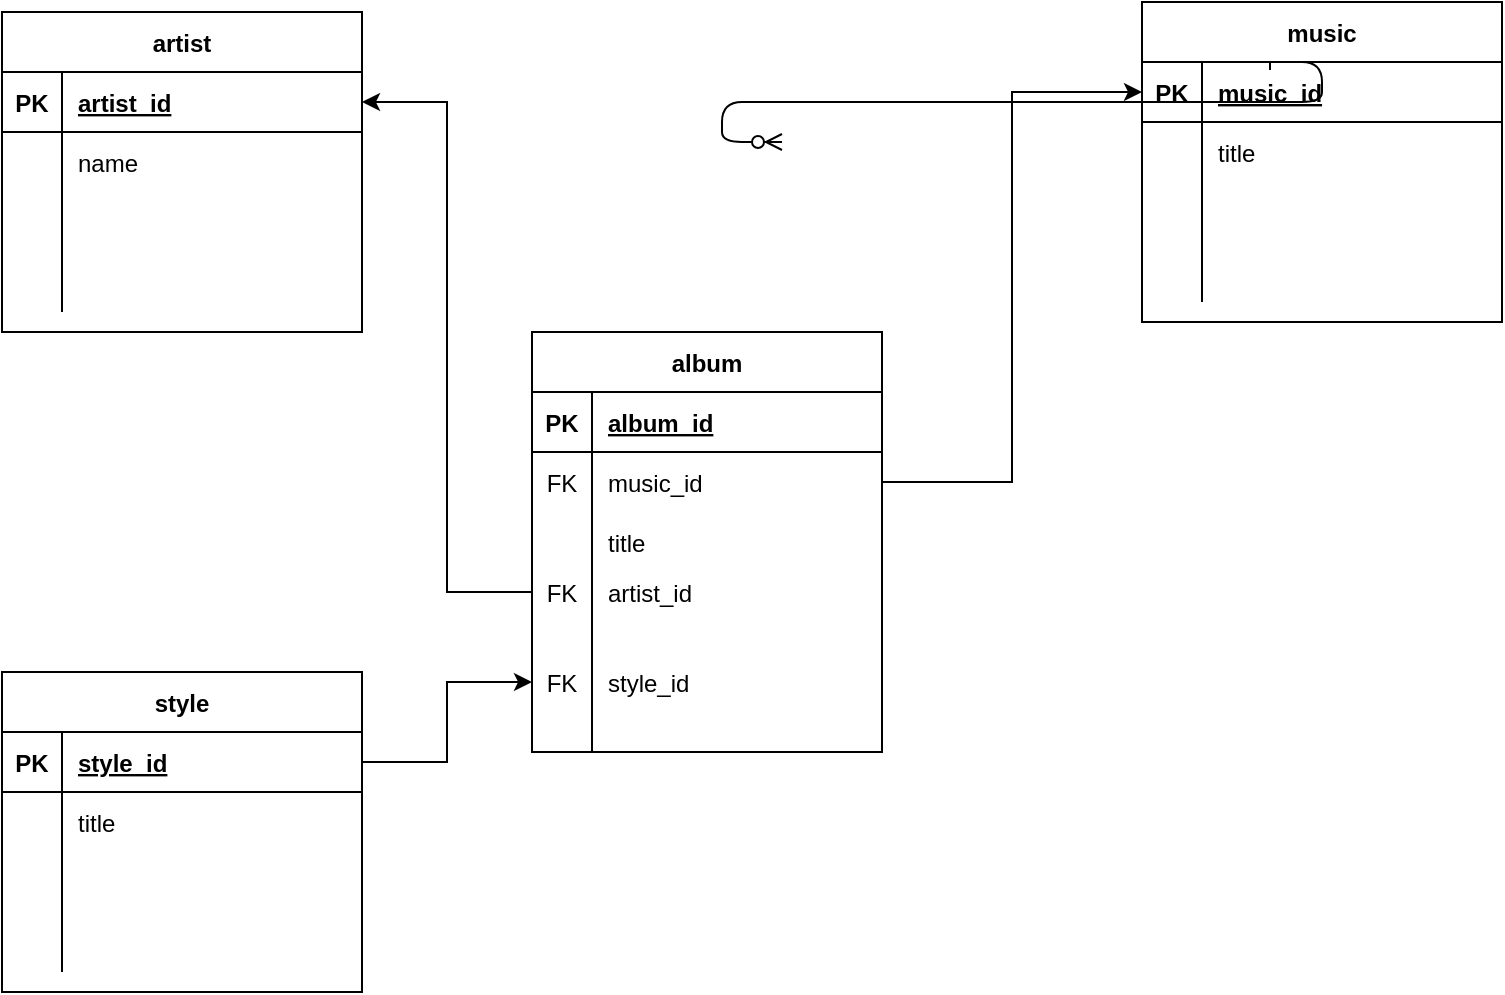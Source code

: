 <mxfile version="14.7.1" type="github">
  <diagram id="R2lEEEUBdFMjLlhIrx00" name="Page-1">
    <mxGraphModel dx="1426" dy="753" grid="1" gridSize="10" guides="1" tooltips="1" connect="1" arrows="1" fold="1" page="1" pageScale="1" pageWidth="850" pageHeight="1100" math="0" shadow="0" extFonts="Permanent Marker^https://fonts.googleapis.com/css?family=Permanent+Marker">
      <root>
        <mxCell id="0" />
        <mxCell id="1" parent="0" />
        <mxCell id="C-vyLk0tnHw3VtMMgP7b-12" value="" style="edgeStyle=entityRelationEdgeStyle;endArrow=ERzeroToMany;startArrow=ERone;endFill=1;startFill=0;" parent="1" target="C-vyLk0tnHw3VtMMgP7b-17" edge="1">
          <mxGeometry width="100" height="100" relative="1" as="geometry">
            <mxPoint x="700" y="165" as="sourcePoint" />
            <mxPoint x="460" y="205" as="targetPoint" />
          </mxGeometry>
        </mxCell>
        <mxCell id="E6mBlBKk1vPAGo09ePSr-1" value="album" style="shape=table;startSize=30;container=1;collapsible=1;childLayout=tableLayout;fixedRows=1;rowLines=0;fontStyle=1;align=center;resizeLast=1;" vertex="1" parent="1">
          <mxGeometry x="335" y="300" width="175" height="210" as="geometry" />
        </mxCell>
        <mxCell id="E6mBlBKk1vPAGo09ePSr-2" value="" style="shape=partialRectangle;collapsible=0;dropTarget=0;pointerEvents=0;fillColor=none;top=0;left=0;bottom=1;right=0;points=[[0,0.5],[1,0.5]];portConstraint=eastwest;" vertex="1" parent="E6mBlBKk1vPAGo09ePSr-1">
          <mxGeometry y="30" width="175" height="30" as="geometry" />
        </mxCell>
        <mxCell id="E6mBlBKk1vPAGo09ePSr-3" value="PK" style="shape=partialRectangle;connectable=0;fillColor=none;top=0;left=0;bottom=0;right=0;fontStyle=1;overflow=hidden;" vertex="1" parent="E6mBlBKk1vPAGo09ePSr-2">
          <mxGeometry width="30" height="30" as="geometry" />
        </mxCell>
        <mxCell id="E6mBlBKk1vPAGo09ePSr-4" value="album_id" style="shape=partialRectangle;connectable=0;fillColor=none;top=0;left=0;bottom=0;right=0;align=left;spacingLeft=6;fontStyle=5;overflow=hidden;" vertex="1" parent="E6mBlBKk1vPAGo09ePSr-2">
          <mxGeometry x="30" width="145" height="30" as="geometry" />
        </mxCell>
        <mxCell id="E6mBlBKk1vPAGo09ePSr-5" value="" style="shape=partialRectangle;collapsible=0;dropTarget=0;pointerEvents=0;fillColor=none;top=0;left=0;bottom=0;right=0;points=[[0,0.5],[1,0.5]];portConstraint=eastwest;" vertex="1" parent="E6mBlBKk1vPAGo09ePSr-1">
          <mxGeometry y="60" width="175" height="30" as="geometry" />
        </mxCell>
        <mxCell id="E6mBlBKk1vPAGo09ePSr-6" value="FK" style="shape=partialRectangle;connectable=0;fillColor=none;top=0;left=0;bottom=0;right=0;editable=1;overflow=hidden;" vertex="1" parent="E6mBlBKk1vPAGo09ePSr-5">
          <mxGeometry width="30" height="30" as="geometry" />
        </mxCell>
        <mxCell id="E6mBlBKk1vPAGo09ePSr-7" value="music_id" style="shape=partialRectangle;connectable=0;fillColor=none;top=0;left=0;bottom=0;right=0;align=left;spacingLeft=6;overflow=hidden;" vertex="1" parent="E6mBlBKk1vPAGo09ePSr-5">
          <mxGeometry x="30" width="145" height="30" as="geometry" />
        </mxCell>
        <mxCell id="E6mBlBKk1vPAGo09ePSr-8" value="" style="shape=partialRectangle;collapsible=0;dropTarget=0;pointerEvents=0;fillColor=none;top=0;left=0;bottom=0;right=0;points=[[0,0.5],[1,0.5]];portConstraint=eastwest;" vertex="1" parent="E6mBlBKk1vPAGo09ePSr-1">
          <mxGeometry y="90" width="175" height="30" as="geometry" />
        </mxCell>
        <mxCell id="E6mBlBKk1vPAGo09ePSr-9" value="" style="shape=partialRectangle;connectable=0;fillColor=none;top=0;left=0;bottom=0;right=0;editable=1;overflow=hidden;" vertex="1" parent="E6mBlBKk1vPAGo09ePSr-8">
          <mxGeometry width="30" height="30" as="geometry" />
        </mxCell>
        <mxCell id="E6mBlBKk1vPAGo09ePSr-10" value="title" style="shape=partialRectangle;connectable=0;fillColor=none;top=0;left=0;bottom=0;right=0;align=left;spacingLeft=6;overflow=hidden;" vertex="1" parent="E6mBlBKk1vPAGo09ePSr-8">
          <mxGeometry x="30" width="145" height="30" as="geometry" />
        </mxCell>
        <mxCell id="E6mBlBKk1vPAGo09ePSr-67" value="" style="shape=partialRectangle;collapsible=0;dropTarget=0;pointerEvents=0;fillColor=none;top=0;left=0;bottom=0;right=0;points=[[0,0.5],[1,0.5]];portConstraint=eastwest;" vertex="1" parent="E6mBlBKk1vPAGo09ePSr-1">
          <mxGeometry y="120" width="175" height="20" as="geometry" />
        </mxCell>
        <mxCell id="E6mBlBKk1vPAGo09ePSr-68" value="FK" style="shape=partialRectangle;connectable=0;fillColor=none;top=0;left=0;bottom=0;right=0;fontStyle=0;overflow=hidden;" vertex="1" parent="E6mBlBKk1vPAGo09ePSr-67">
          <mxGeometry width="30" height="20" as="geometry" />
        </mxCell>
        <mxCell id="E6mBlBKk1vPAGo09ePSr-69" value="artist_id" style="shape=partialRectangle;connectable=0;fillColor=none;top=0;left=0;bottom=0;right=0;align=left;spacingLeft=6;fontStyle=0;overflow=hidden;" vertex="1" parent="E6mBlBKk1vPAGo09ePSr-67">
          <mxGeometry x="30" width="145" height="20" as="geometry" />
        </mxCell>
        <mxCell id="E6mBlBKk1vPAGo09ePSr-63" value="" style="shape=partialRectangle;collapsible=0;dropTarget=0;pointerEvents=0;fillColor=none;top=0;left=0;bottom=0;right=0;points=[[0,0.5],[1,0.5]];portConstraint=eastwest;" vertex="1" parent="E6mBlBKk1vPAGo09ePSr-1">
          <mxGeometry y="140" width="175" height="20" as="geometry" />
        </mxCell>
        <mxCell id="E6mBlBKk1vPAGo09ePSr-64" value="" style="shape=partialRectangle;connectable=0;fillColor=none;top=0;left=0;bottom=0;right=0;fontStyle=0;overflow=hidden;" vertex="1" parent="E6mBlBKk1vPAGo09ePSr-63">
          <mxGeometry width="30" height="20" as="geometry" />
        </mxCell>
        <mxCell id="E6mBlBKk1vPAGo09ePSr-65" value="" style="shape=partialRectangle;connectable=0;fillColor=none;top=0;left=0;bottom=0;right=0;align=left;spacingLeft=6;fontStyle=0;overflow=hidden;" vertex="1" parent="E6mBlBKk1vPAGo09ePSr-63">
          <mxGeometry x="30" width="145" height="20" as="geometry" />
        </mxCell>
        <mxCell id="E6mBlBKk1vPAGo09ePSr-14" value="" style="shape=partialRectangle;collapsible=0;dropTarget=0;pointerEvents=0;fillColor=none;top=0;left=0;bottom=0;right=0;points=[[0,0.5],[1,0.5]];portConstraint=eastwest;" vertex="1" parent="E6mBlBKk1vPAGo09ePSr-1">
          <mxGeometry y="160" width="175" height="30" as="geometry" />
        </mxCell>
        <mxCell id="E6mBlBKk1vPAGo09ePSr-15" value="FK" style="shape=partialRectangle;connectable=0;fillColor=none;top=0;left=0;bottom=0;right=0;editable=1;overflow=hidden;" vertex="1" parent="E6mBlBKk1vPAGo09ePSr-14">
          <mxGeometry width="30" height="30" as="geometry" />
        </mxCell>
        <mxCell id="E6mBlBKk1vPAGo09ePSr-16" value="style_id" style="shape=partialRectangle;connectable=0;fillColor=none;top=0;left=0;bottom=0;right=0;align=left;spacingLeft=6;overflow=hidden;" vertex="1" parent="E6mBlBKk1vPAGo09ePSr-14">
          <mxGeometry x="30" width="145" height="30" as="geometry" />
        </mxCell>
        <mxCell id="E6mBlBKk1vPAGo09ePSr-11" value="" style="shape=partialRectangle;collapsible=0;dropTarget=0;pointerEvents=0;fillColor=none;top=0;left=0;bottom=0;right=0;points=[[0,0.5],[1,0.5]];portConstraint=eastwest;" vertex="1" parent="E6mBlBKk1vPAGo09ePSr-1">
          <mxGeometry y="190" width="175" height="20" as="geometry" />
        </mxCell>
        <mxCell id="E6mBlBKk1vPAGo09ePSr-12" value="" style="shape=partialRectangle;connectable=0;fillColor=none;top=0;left=0;bottom=0;right=0;editable=1;overflow=hidden;" vertex="1" parent="E6mBlBKk1vPAGo09ePSr-11">
          <mxGeometry width="30" height="20" as="geometry" />
        </mxCell>
        <mxCell id="E6mBlBKk1vPAGo09ePSr-13" value="" style="shape=partialRectangle;connectable=0;fillColor=none;top=0;left=0;bottom=0;right=0;align=left;spacingLeft=6;overflow=hidden;" vertex="1" parent="E6mBlBKk1vPAGo09ePSr-11">
          <mxGeometry x="30" width="145" height="20" as="geometry" />
        </mxCell>
        <mxCell id="E6mBlBKk1vPAGo09ePSr-17" value="artist" style="shape=table;startSize=30;container=1;collapsible=1;childLayout=tableLayout;fixedRows=1;rowLines=0;fontStyle=1;align=center;resizeLast=1;" vertex="1" parent="1">
          <mxGeometry x="70" y="140" width="180" height="160" as="geometry" />
        </mxCell>
        <mxCell id="E6mBlBKk1vPAGo09ePSr-18" value="" style="shape=partialRectangle;collapsible=0;dropTarget=0;pointerEvents=0;fillColor=none;top=0;left=0;bottom=1;right=0;points=[[0,0.5],[1,0.5]];portConstraint=eastwest;" vertex="1" parent="E6mBlBKk1vPAGo09ePSr-17">
          <mxGeometry y="30" width="180" height="30" as="geometry" />
        </mxCell>
        <mxCell id="E6mBlBKk1vPAGo09ePSr-19" value="PK" style="shape=partialRectangle;connectable=0;fillColor=none;top=0;left=0;bottom=0;right=0;fontStyle=1;overflow=hidden;" vertex="1" parent="E6mBlBKk1vPAGo09ePSr-18">
          <mxGeometry width="30" height="30" as="geometry" />
        </mxCell>
        <mxCell id="E6mBlBKk1vPAGo09ePSr-20" value="artist_id" style="shape=partialRectangle;connectable=0;fillColor=none;top=0;left=0;bottom=0;right=0;align=left;spacingLeft=6;fontStyle=5;overflow=hidden;" vertex="1" parent="E6mBlBKk1vPAGo09ePSr-18">
          <mxGeometry x="30" width="150" height="30" as="geometry" />
        </mxCell>
        <mxCell id="E6mBlBKk1vPAGo09ePSr-21" value="" style="shape=partialRectangle;collapsible=0;dropTarget=0;pointerEvents=0;fillColor=none;top=0;left=0;bottom=0;right=0;points=[[0,0.5],[1,0.5]];portConstraint=eastwest;" vertex="1" parent="E6mBlBKk1vPAGo09ePSr-17">
          <mxGeometry y="60" width="180" height="30" as="geometry" />
        </mxCell>
        <mxCell id="E6mBlBKk1vPAGo09ePSr-22" value="" style="shape=partialRectangle;connectable=0;fillColor=none;top=0;left=0;bottom=0;right=0;editable=1;overflow=hidden;" vertex="1" parent="E6mBlBKk1vPAGo09ePSr-21">
          <mxGeometry width="30" height="30" as="geometry" />
        </mxCell>
        <mxCell id="E6mBlBKk1vPAGo09ePSr-23" value="name" style="shape=partialRectangle;connectable=0;fillColor=none;top=0;left=0;bottom=0;right=0;align=left;spacingLeft=6;overflow=hidden;" vertex="1" parent="E6mBlBKk1vPAGo09ePSr-21">
          <mxGeometry x="30" width="150" height="30" as="geometry" />
        </mxCell>
        <mxCell id="E6mBlBKk1vPAGo09ePSr-24" value="" style="shape=partialRectangle;collapsible=0;dropTarget=0;pointerEvents=0;fillColor=none;top=0;left=0;bottom=0;right=0;points=[[0,0.5],[1,0.5]];portConstraint=eastwest;" vertex="1" parent="E6mBlBKk1vPAGo09ePSr-17">
          <mxGeometry y="90" width="180" height="30" as="geometry" />
        </mxCell>
        <mxCell id="E6mBlBKk1vPAGo09ePSr-25" value="" style="shape=partialRectangle;connectable=0;fillColor=none;top=0;left=0;bottom=0;right=0;editable=1;overflow=hidden;" vertex="1" parent="E6mBlBKk1vPAGo09ePSr-24">
          <mxGeometry width="30" height="30" as="geometry" />
        </mxCell>
        <mxCell id="E6mBlBKk1vPAGo09ePSr-26" value="" style="shape=partialRectangle;connectable=0;fillColor=none;top=0;left=0;bottom=0;right=0;align=left;spacingLeft=6;overflow=hidden;" vertex="1" parent="E6mBlBKk1vPAGo09ePSr-24">
          <mxGeometry x="30" width="150" height="30" as="geometry" />
        </mxCell>
        <mxCell id="E6mBlBKk1vPAGo09ePSr-27" value="" style="shape=partialRectangle;collapsible=0;dropTarget=0;pointerEvents=0;fillColor=none;top=0;left=0;bottom=0;right=0;points=[[0,0.5],[1,0.5]];portConstraint=eastwest;" vertex="1" parent="E6mBlBKk1vPAGo09ePSr-17">
          <mxGeometry y="120" width="180" height="30" as="geometry" />
        </mxCell>
        <mxCell id="E6mBlBKk1vPAGo09ePSr-28" value="" style="shape=partialRectangle;connectable=0;fillColor=none;top=0;left=0;bottom=0;right=0;editable=1;overflow=hidden;" vertex="1" parent="E6mBlBKk1vPAGo09ePSr-27">
          <mxGeometry width="30" height="30" as="geometry" />
        </mxCell>
        <mxCell id="E6mBlBKk1vPAGo09ePSr-29" value="" style="shape=partialRectangle;connectable=0;fillColor=none;top=0;left=0;bottom=0;right=0;align=left;spacingLeft=6;overflow=hidden;" vertex="1" parent="E6mBlBKk1vPAGo09ePSr-27">
          <mxGeometry x="30" width="150" height="30" as="geometry" />
        </mxCell>
        <mxCell id="E6mBlBKk1vPAGo09ePSr-30" value="music" style="shape=table;startSize=30;container=1;collapsible=1;childLayout=tableLayout;fixedRows=1;rowLines=0;fontStyle=1;align=center;resizeLast=1;" vertex="1" parent="1">
          <mxGeometry x="640" y="135" width="180" height="160" as="geometry" />
        </mxCell>
        <mxCell id="E6mBlBKk1vPAGo09ePSr-31" value="" style="shape=partialRectangle;collapsible=0;dropTarget=0;pointerEvents=0;fillColor=none;top=0;left=0;bottom=1;right=0;points=[[0,0.5],[1,0.5]];portConstraint=eastwest;" vertex="1" parent="E6mBlBKk1vPAGo09ePSr-30">
          <mxGeometry y="30" width="180" height="30" as="geometry" />
        </mxCell>
        <mxCell id="E6mBlBKk1vPAGo09ePSr-32" value="PK" style="shape=partialRectangle;connectable=0;fillColor=none;top=0;left=0;bottom=0;right=0;fontStyle=1;overflow=hidden;" vertex="1" parent="E6mBlBKk1vPAGo09ePSr-31">
          <mxGeometry width="30" height="30" as="geometry" />
        </mxCell>
        <mxCell id="E6mBlBKk1vPAGo09ePSr-33" value="music_id" style="shape=partialRectangle;connectable=0;fillColor=none;top=0;left=0;bottom=0;right=0;align=left;spacingLeft=6;fontStyle=5;overflow=hidden;" vertex="1" parent="E6mBlBKk1vPAGo09ePSr-31">
          <mxGeometry x="30" width="150" height="30" as="geometry" />
        </mxCell>
        <mxCell id="E6mBlBKk1vPAGo09ePSr-34" value="" style="shape=partialRectangle;collapsible=0;dropTarget=0;pointerEvents=0;fillColor=none;top=0;left=0;bottom=0;right=0;points=[[0,0.5],[1,0.5]];portConstraint=eastwest;" vertex="1" parent="E6mBlBKk1vPAGo09ePSr-30">
          <mxGeometry y="60" width="180" height="30" as="geometry" />
        </mxCell>
        <mxCell id="E6mBlBKk1vPAGo09ePSr-35" value="" style="shape=partialRectangle;connectable=0;fillColor=none;top=0;left=0;bottom=0;right=0;editable=1;overflow=hidden;" vertex="1" parent="E6mBlBKk1vPAGo09ePSr-34">
          <mxGeometry width="30" height="30" as="geometry" />
        </mxCell>
        <object label="title" VARCHAR="50" id="E6mBlBKk1vPAGo09ePSr-36">
          <mxCell style="shape=partialRectangle;connectable=0;fillColor=none;top=0;left=0;bottom=0;right=0;align=left;spacingLeft=6;overflow=hidden;" vertex="1" parent="E6mBlBKk1vPAGo09ePSr-34">
            <mxGeometry x="30" width="150" height="30" as="geometry" />
          </mxCell>
        </object>
        <mxCell id="E6mBlBKk1vPAGo09ePSr-37" value="" style="shape=partialRectangle;collapsible=0;dropTarget=0;pointerEvents=0;fillColor=none;top=0;left=0;bottom=0;right=0;points=[[0,0.5],[1,0.5]];portConstraint=eastwest;" vertex="1" parent="E6mBlBKk1vPAGo09ePSr-30">
          <mxGeometry y="90" width="180" height="30" as="geometry" />
        </mxCell>
        <mxCell id="E6mBlBKk1vPAGo09ePSr-38" value="" style="shape=partialRectangle;connectable=0;fillColor=none;top=0;left=0;bottom=0;right=0;editable=1;overflow=hidden;" vertex="1" parent="E6mBlBKk1vPAGo09ePSr-37">
          <mxGeometry width="30" height="30" as="geometry" />
        </mxCell>
        <mxCell id="E6mBlBKk1vPAGo09ePSr-39" value="" style="shape=partialRectangle;connectable=0;fillColor=none;top=0;left=0;bottom=0;right=0;align=left;spacingLeft=6;overflow=hidden;" vertex="1" parent="E6mBlBKk1vPAGo09ePSr-37">
          <mxGeometry x="30" width="150" height="30" as="geometry" />
        </mxCell>
        <mxCell id="E6mBlBKk1vPAGo09ePSr-40" value="" style="shape=partialRectangle;collapsible=0;dropTarget=0;pointerEvents=0;fillColor=none;top=0;left=0;bottom=0;right=0;points=[[0,0.5],[1,0.5]];portConstraint=eastwest;" vertex="1" parent="E6mBlBKk1vPAGo09ePSr-30">
          <mxGeometry y="120" width="180" height="30" as="geometry" />
        </mxCell>
        <mxCell id="E6mBlBKk1vPAGo09ePSr-41" value="" style="shape=partialRectangle;connectable=0;fillColor=none;top=0;left=0;bottom=0;right=0;editable=1;overflow=hidden;" vertex="1" parent="E6mBlBKk1vPAGo09ePSr-40">
          <mxGeometry width="30" height="30" as="geometry" />
        </mxCell>
        <mxCell id="E6mBlBKk1vPAGo09ePSr-42" value="" style="shape=partialRectangle;connectable=0;fillColor=none;top=0;left=0;bottom=0;right=0;align=left;spacingLeft=6;overflow=hidden;" vertex="1" parent="E6mBlBKk1vPAGo09ePSr-40">
          <mxGeometry x="30" width="150" height="30" as="geometry" />
        </mxCell>
        <mxCell id="E6mBlBKk1vPAGo09ePSr-43" value="style" style="shape=table;startSize=30;container=1;collapsible=1;childLayout=tableLayout;fixedRows=1;rowLines=0;fontStyle=1;align=center;resizeLast=1;" vertex="1" parent="1">
          <mxGeometry x="70" y="470" width="180" height="160" as="geometry" />
        </mxCell>
        <mxCell id="E6mBlBKk1vPAGo09ePSr-44" value="" style="shape=partialRectangle;collapsible=0;dropTarget=0;pointerEvents=0;fillColor=none;top=0;left=0;bottom=1;right=0;points=[[0,0.5],[1,0.5]];portConstraint=eastwest;" vertex="1" parent="E6mBlBKk1vPAGo09ePSr-43">
          <mxGeometry y="30" width="180" height="30" as="geometry" />
        </mxCell>
        <mxCell id="E6mBlBKk1vPAGo09ePSr-45" value="PK" style="shape=partialRectangle;connectable=0;fillColor=none;top=0;left=0;bottom=0;right=0;fontStyle=1;overflow=hidden;" vertex="1" parent="E6mBlBKk1vPAGo09ePSr-44">
          <mxGeometry width="30" height="30" as="geometry" />
        </mxCell>
        <mxCell id="E6mBlBKk1vPAGo09ePSr-46" value="style_id" style="shape=partialRectangle;connectable=0;fillColor=none;top=0;left=0;bottom=0;right=0;align=left;spacingLeft=6;fontStyle=5;overflow=hidden;" vertex="1" parent="E6mBlBKk1vPAGo09ePSr-44">
          <mxGeometry x="30" width="150" height="30" as="geometry" />
        </mxCell>
        <mxCell id="E6mBlBKk1vPAGo09ePSr-47" value="" style="shape=partialRectangle;collapsible=0;dropTarget=0;pointerEvents=0;fillColor=none;top=0;left=0;bottom=0;right=0;points=[[0,0.5],[1,0.5]];portConstraint=eastwest;" vertex="1" parent="E6mBlBKk1vPAGo09ePSr-43">
          <mxGeometry y="60" width="180" height="30" as="geometry" />
        </mxCell>
        <mxCell id="E6mBlBKk1vPAGo09ePSr-48" value="" style="shape=partialRectangle;connectable=0;fillColor=none;top=0;left=0;bottom=0;right=0;editable=1;overflow=hidden;" vertex="1" parent="E6mBlBKk1vPAGo09ePSr-47">
          <mxGeometry width="30" height="30" as="geometry" />
        </mxCell>
        <mxCell id="E6mBlBKk1vPAGo09ePSr-49" value="title" style="shape=partialRectangle;connectable=0;fillColor=none;top=0;left=0;bottom=0;right=0;align=left;spacingLeft=6;overflow=hidden;" vertex="1" parent="E6mBlBKk1vPAGo09ePSr-47">
          <mxGeometry x="30" width="150" height="30" as="geometry" />
        </mxCell>
        <mxCell id="E6mBlBKk1vPAGo09ePSr-50" value="" style="shape=partialRectangle;collapsible=0;dropTarget=0;pointerEvents=0;fillColor=none;top=0;left=0;bottom=0;right=0;points=[[0,0.5],[1,0.5]];portConstraint=eastwest;" vertex="1" parent="E6mBlBKk1vPAGo09ePSr-43">
          <mxGeometry y="90" width="180" height="30" as="geometry" />
        </mxCell>
        <mxCell id="E6mBlBKk1vPAGo09ePSr-51" value="" style="shape=partialRectangle;connectable=0;fillColor=none;top=0;left=0;bottom=0;right=0;editable=1;overflow=hidden;" vertex="1" parent="E6mBlBKk1vPAGo09ePSr-50">
          <mxGeometry width="30" height="30" as="geometry" />
        </mxCell>
        <mxCell id="E6mBlBKk1vPAGo09ePSr-52" value="" style="shape=partialRectangle;connectable=0;fillColor=none;top=0;left=0;bottom=0;right=0;align=left;spacingLeft=6;overflow=hidden;" vertex="1" parent="E6mBlBKk1vPAGo09ePSr-50">
          <mxGeometry x="30" width="150" height="30" as="geometry" />
        </mxCell>
        <mxCell id="E6mBlBKk1vPAGo09ePSr-53" value="" style="shape=partialRectangle;collapsible=0;dropTarget=0;pointerEvents=0;fillColor=none;top=0;left=0;bottom=0;right=0;points=[[0,0.5],[1,0.5]];portConstraint=eastwest;" vertex="1" parent="E6mBlBKk1vPAGo09ePSr-43">
          <mxGeometry y="120" width="180" height="30" as="geometry" />
        </mxCell>
        <mxCell id="E6mBlBKk1vPAGo09ePSr-54" value="" style="shape=partialRectangle;connectable=0;fillColor=none;top=0;left=0;bottom=0;right=0;editable=1;overflow=hidden;" vertex="1" parent="E6mBlBKk1vPAGo09ePSr-53">
          <mxGeometry width="30" height="30" as="geometry" />
        </mxCell>
        <mxCell id="E6mBlBKk1vPAGo09ePSr-55" value="" style="shape=partialRectangle;connectable=0;fillColor=none;top=0;left=0;bottom=0;right=0;align=left;spacingLeft=6;overflow=hidden;" vertex="1" parent="E6mBlBKk1vPAGo09ePSr-53">
          <mxGeometry x="30" width="150" height="30" as="geometry" />
        </mxCell>
        <mxCell id="E6mBlBKk1vPAGo09ePSr-70" style="edgeStyle=orthogonalEdgeStyle;rounded=0;orthogonalLoop=1;jettySize=auto;html=1;entryX=1;entryY=0.5;entryDx=0;entryDy=0;" edge="1" parent="1" source="E6mBlBKk1vPAGo09ePSr-67" target="E6mBlBKk1vPAGo09ePSr-18">
          <mxGeometry relative="1" as="geometry" />
        </mxCell>
        <mxCell id="E6mBlBKk1vPAGo09ePSr-71" style="edgeStyle=orthogonalEdgeStyle;rounded=0;orthogonalLoop=1;jettySize=auto;html=1;entryX=0;entryY=0.5;entryDx=0;entryDy=0;" edge="1" parent="1" source="E6mBlBKk1vPAGo09ePSr-5" target="E6mBlBKk1vPAGo09ePSr-31">
          <mxGeometry relative="1" as="geometry" />
        </mxCell>
        <mxCell id="E6mBlBKk1vPAGo09ePSr-76" style="edgeStyle=orthogonalEdgeStyle;rounded=0;orthogonalLoop=1;jettySize=auto;html=1;entryX=0;entryY=0.5;entryDx=0;entryDy=0;" edge="1" parent="1" source="E6mBlBKk1vPAGo09ePSr-44" target="E6mBlBKk1vPAGo09ePSr-14">
          <mxGeometry relative="1" as="geometry" />
        </mxCell>
      </root>
    </mxGraphModel>
  </diagram>
</mxfile>
